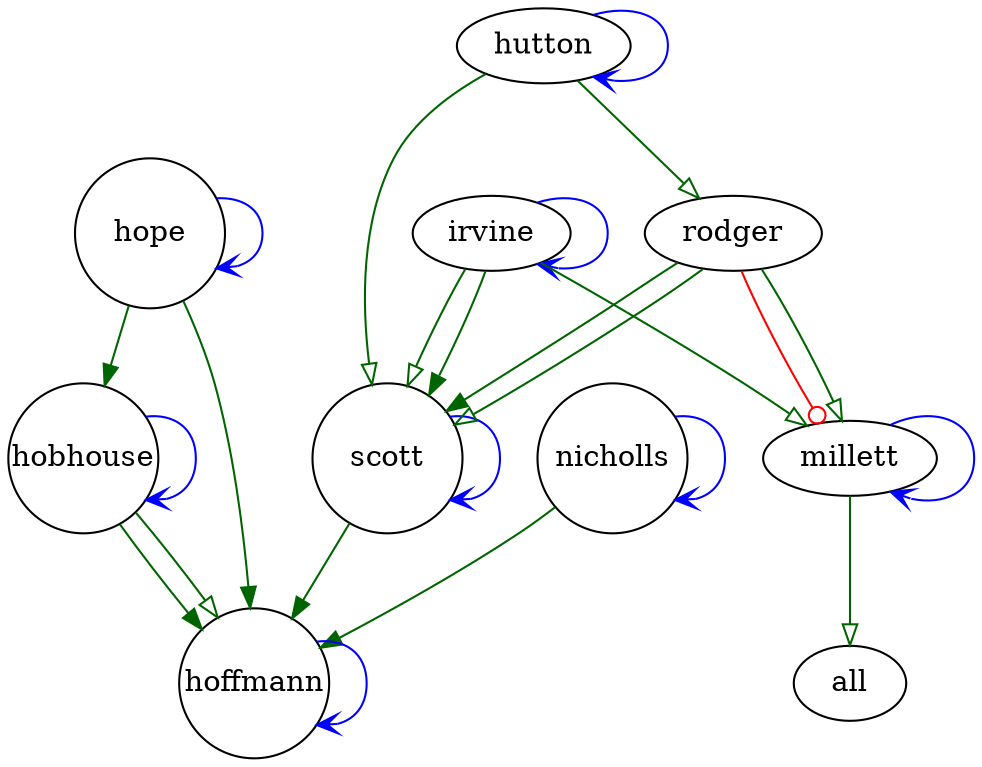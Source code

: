 digraph bbbcase32 { 
 K=0.6 
 "irvine" -> { "scott" } [color="darkgreen", arrowhead="onormal", penwidth=1, href="#6"]; 
 "irvine" -> { "millett" } [color="darkgreen", arrowhead="onormal", penwidth=1, href="#6"]; 
 "irvine" -> { "scott" } [color="darkgreen", arrowhead="normal", penwidth=1, href="#7"]; 
 "irvine" -> { "irvine" } [color="blue", arrowhead="vee", penwidth=1, href="#8"]; 
 "hutton" -> { "scott" } [color="darkgreen", arrowhead="onormal", penwidth=1, href="partagr_hutton_scott"];
 "hutton" -> { "rodger" } [color="darkgreen", arrowhead="onormal", penwidth=1, href="#23"]; 
 "hutton" -> { "hutton" } [color="blue", arrowhead="vee", penwidth=1, href="#26"]; 
 "millett" -> { all } [color="darkgreen", arrowhead="onormal", penwidth=1, href="#137"]; 
 "millett" -> { "millett" } [color="blue", arrowhead="vee", penwidth=1, href="#138"]; 
 "scott" -> { "scott" } [color="blue", arrowhead="vee", penwidth=1, href="outcome_scott_self"];
 "rodger" -> { "millett" } [color="red", arrowhead="odot", penwidth=1, href="partdisa_rodger_millett"];
 "rodger" -> { "scott" } [color="darkgreen", arrowhead="normal", penwidth=1, href="#252"]; 
 "rodger" -> { "millett" } [color="darkgreen", arrowhead="onormal", penwidth=1, href="partagr_rodger_millett"];
 "rodger" -> { "scott" } [color="darkgreen", arrowhead="onormal", penwidth=1, href="#260"]; 
 "nicholls" -> { "hoffmann" } [color="darkgreen", arrowhead="normal", penwidth=1, href="#6"]; 
 "nicholls" -> { "nicholls" } [color="blue", arrowhead="vee", penwidth=1, href="#6"]; 
 "hoffmann" -> { "hoffmann" } [color="blue", arrowhead="vee", penwidth=1, href="#236"]; 
 "hope" -> { "hoffmann" } [color="darkgreen", arrowhead="normal", penwidth=1, href="#242"]; 
 "hope" -> { "hobhouse" } [color="darkgreen", arrowhead="normal", penwidth=1, href="#242"]; 
 "hope" -> { "hope" } [color="blue", arrowhead="vee", penwidth=1, href="#242"]; 
 "hobhouse" -> { "hobhouse" } [color="blue", arrowhead="vee", penwidth=1, href="#247"]; 
 "hobhouse" -> { "hoffmann" } [color="darkgreen", arrowhead="normal", penwidth=1, href="#248"]; 
 "hobhouse" -> { "hoffmann" } [color="darkgreen", arrowhead="onormal", penwidth=1, href="partagr_hobhouse_hoffmann"];
 "scott" -> { "hoffmann" } [color="darkgreen", arrowhead="normal", penwidth=1, href="#295"]; 
 "nicholls" [shape="circle", fixedsize="true", height=1, width=1, style="filled", fillcolor="white", href="#nicholls"]; 
 "hoffmann" [shape="circle", fixedsize="true", height=1, width=1, style="filled", fillcolor="white", href="#hoffmann"]; 
 "hope" [shape="circle", fixedsize="true", height=1, width=1, style="filled", fillcolor="white", href="#hope"]; 
 "hobhouse" [shape="circle", fixedsize="true", height=1, width=1, style="filled", fillcolor="white", href="#hobhouse"]; 
 "scott" [shape="circle", fixedsize="true", height=1, width=1, style="filled", fillcolor="white", href="#scott"]; 

}
